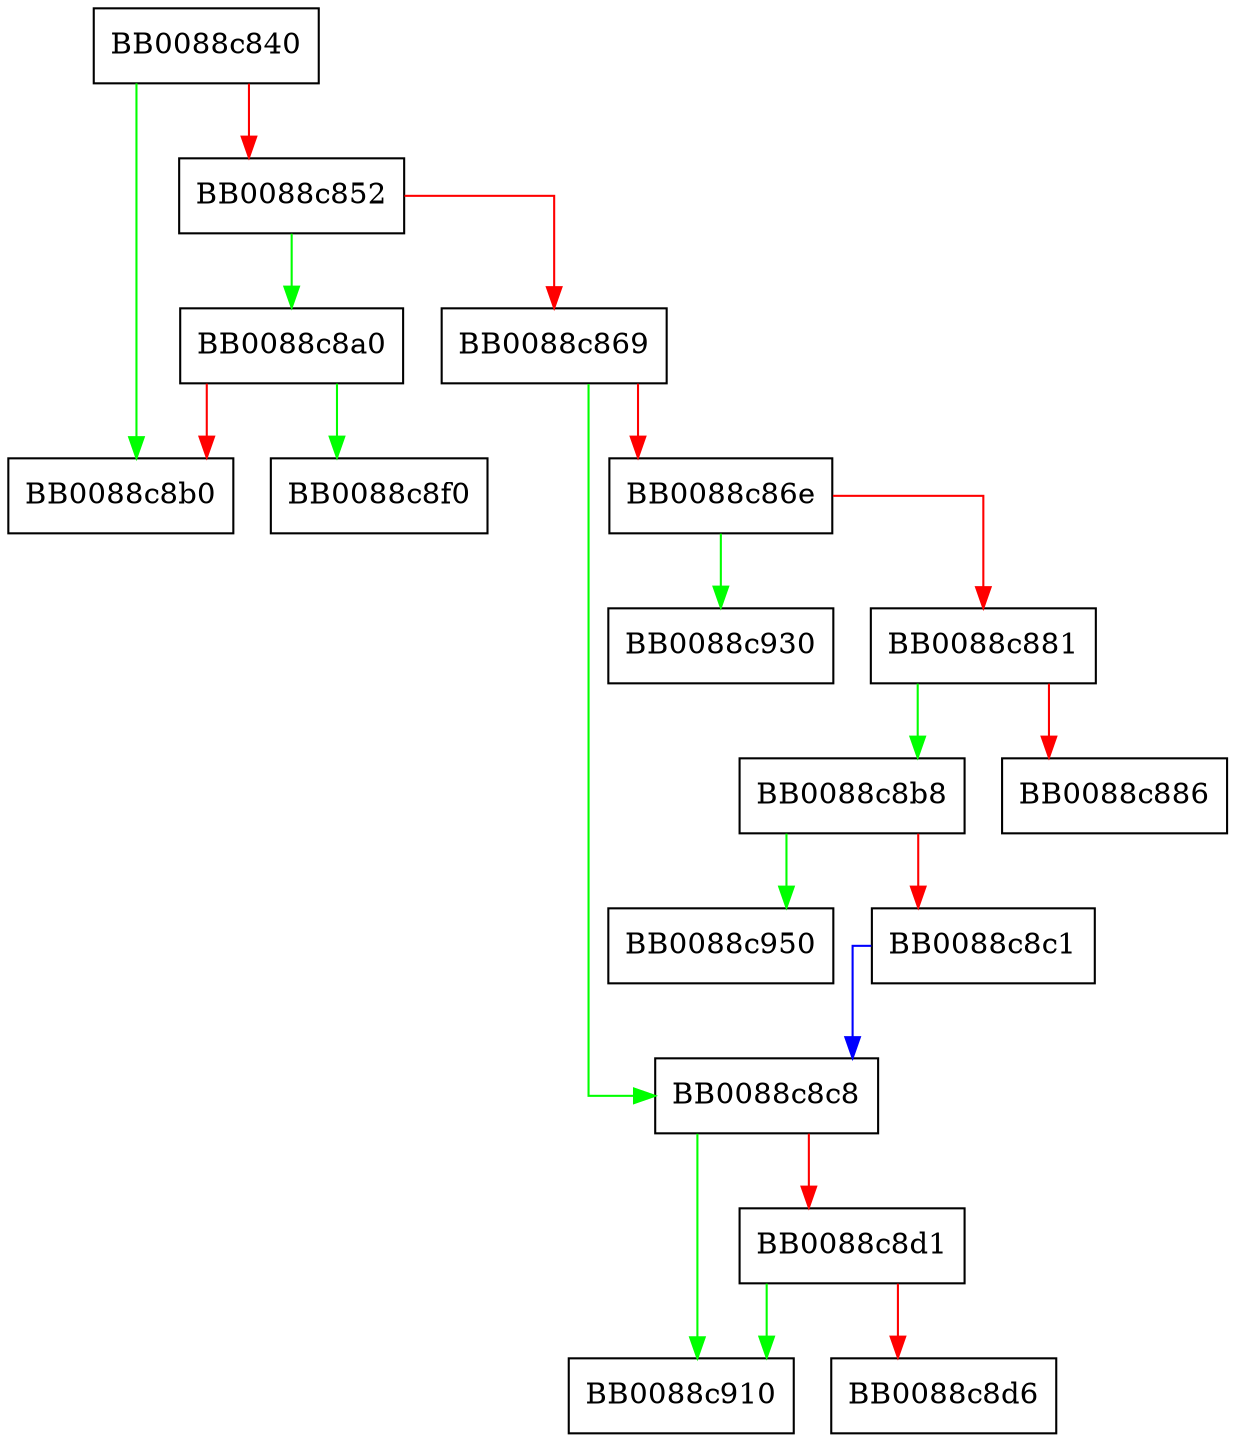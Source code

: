 digraph memmove {
  node [shape="box"];
  graph [splines=ortho];
  BB0088c840 -> BB0088c8b0 [color="green"];
  BB0088c840 -> BB0088c852 [color="red"];
  BB0088c852 -> BB0088c8a0 [color="green"];
  BB0088c852 -> BB0088c869 [color="red"];
  BB0088c869 -> BB0088c8c8 [color="green"];
  BB0088c869 -> BB0088c86e [color="red"];
  BB0088c86e -> BB0088c930 [color="green"];
  BB0088c86e -> BB0088c881 [color="red"];
  BB0088c881 -> BB0088c8b8 [color="green"];
  BB0088c881 -> BB0088c886 [color="red"];
  BB0088c8a0 -> BB0088c8f0 [color="green"];
  BB0088c8a0 -> BB0088c8b0 [color="red"];
  BB0088c8b8 -> BB0088c950 [color="green"];
  BB0088c8b8 -> BB0088c8c1 [color="red"];
  BB0088c8c1 -> BB0088c8c8 [color="blue"];
  BB0088c8c8 -> BB0088c910 [color="green"];
  BB0088c8c8 -> BB0088c8d1 [color="red"];
  BB0088c8d1 -> BB0088c910 [color="green"];
  BB0088c8d1 -> BB0088c8d6 [color="red"];
}